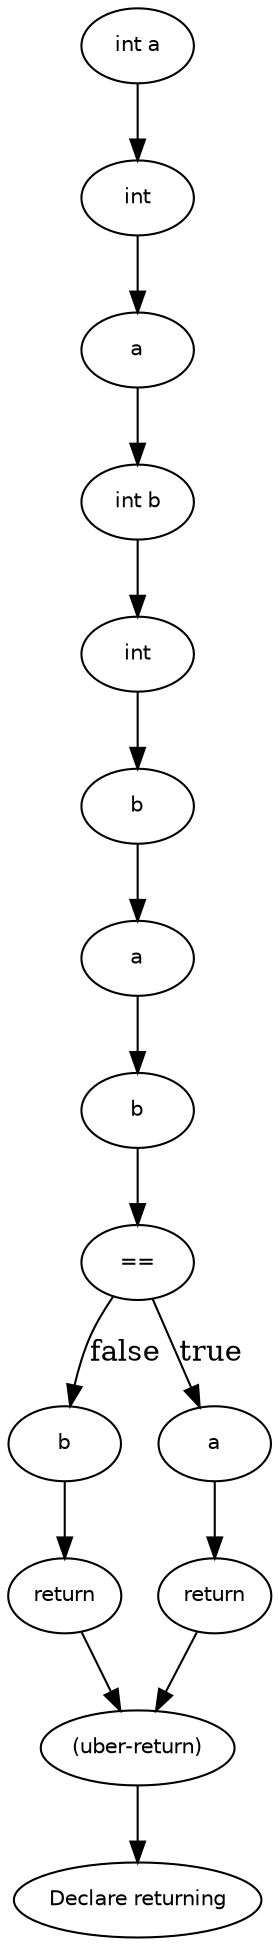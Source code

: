 digraph returning {
  8 [
    label = b,
    fontname = Helvetica,
    fontsize = 10
  ];
  16 [
    label = b,
    fontname = Helvetica,
    fontsize = 10
  ];
  7 [
    label = int,
    fontname = Helvetica,
    fontsize = 10
  ];
  15 [
    label = return,
    fontname = Helvetica,
    fontsize = 10
  ];
  6 [
    label = "int b",
    fontname = Helvetica,
    fontsize = 10
  ];
  14 [
    label = a,
    fontname = Helvetica,
    fontsize = 10
  ];
  5 [
    label = a,
    fontname = Helvetica,
    fontsize = 10
  ];
  13 [
    label = return,
    fontname = Helvetica,
    fontsize = 10
  ];
  4 [
    label = int,
    fontname = Helvetica,
    fontsize = 10
  ];
  3 [
    label = "int a",
    fontname = Helvetica,
    fontsize = 10
  ];
  12 [
    label = b,
    fontname = Helvetica,
    fontsize = 10
  ];
  2 [
    label = "(uber-return)",
    fontname = Helvetica,
    fontsize = 10
  ];
  11 [
    label = a,
    fontname = Helvetica,
    fontsize = 10
  ];
  10 [
    label = "==",
    fontname = Helvetica,
    fontsize = 10
  ];
  0 [
    label = "Declare returning",
    fontname = Helvetica,
    fontsize = 10
  ];
  14 -> 13 [
    label = ""
  ];
  16 -> 15 [
    label = ""
  ];
  11 -> 12 [
    label = ""
  ];
  7 -> 8 [
    label = ""
  ];
  4 -> 5 [
    label = ""
  ];
  2 -> 0 [
    label = ""
  ];
  10 -> 14 [
    label = true
  ];
  10 -> 16 [
    label = false
  ];
  8 -> 11 [
    label = ""
  ];
  13 -> 2 [
    label = ""
  ];
  15 -> 2 [
    label = ""
  ];
  6 -> 7 [
    label = ""
  ];
  3 -> 4 [
    label = ""
  ];
  5 -> 6 [
    label = ""
  ];
  12 -> 10 [
    label = ""
  ];
}
